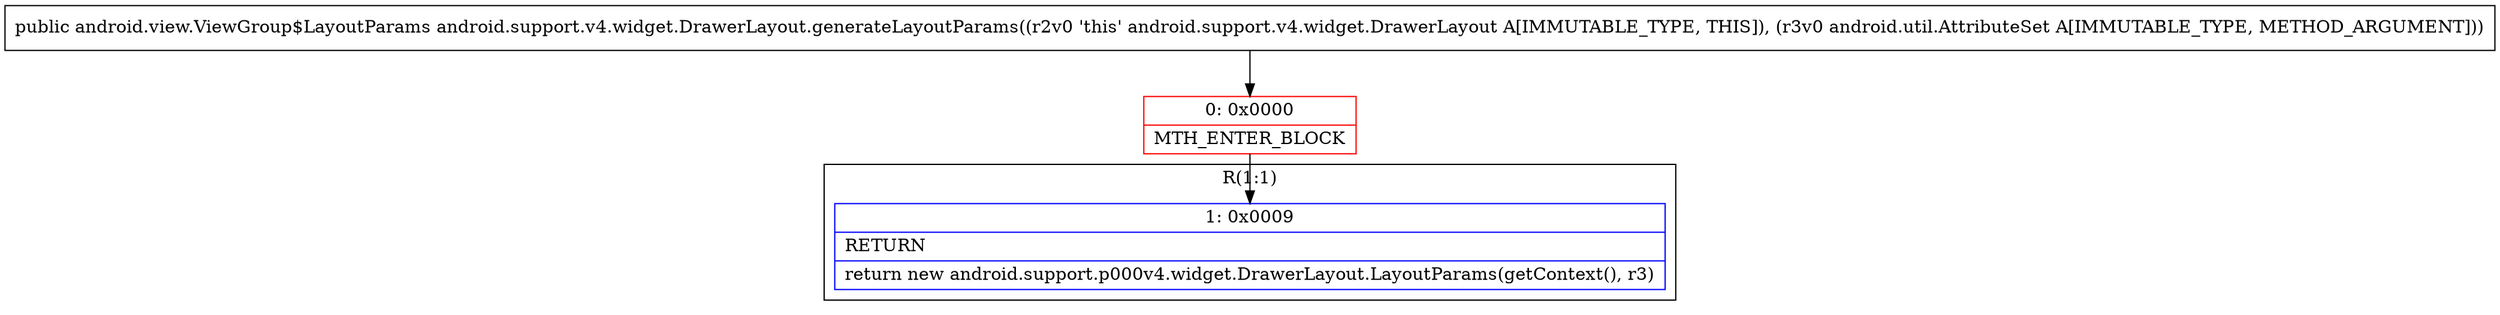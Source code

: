digraph "CFG forandroid.support.v4.widget.DrawerLayout.generateLayoutParams(Landroid\/util\/AttributeSet;)Landroid\/view\/ViewGroup$LayoutParams;" {
subgraph cluster_Region_1126079910 {
label = "R(1:1)";
node [shape=record,color=blue];
Node_1 [shape=record,label="{1\:\ 0x0009|RETURN\l|return new android.support.p000v4.widget.DrawerLayout.LayoutParams(getContext(), r3)\l}"];
}
Node_0 [shape=record,color=red,label="{0\:\ 0x0000|MTH_ENTER_BLOCK\l}"];
MethodNode[shape=record,label="{public android.view.ViewGroup$LayoutParams android.support.v4.widget.DrawerLayout.generateLayoutParams((r2v0 'this' android.support.v4.widget.DrawerLayout A[IMMUTABLE_TYPE, THIS]), (r3v0 android.util.AttributeSet A[IMMUTABLE_TYPE, METHOD_ARGUMENT])) }"];
MethodNode -> Node_0;
Node_0 -> Node_1;
}

